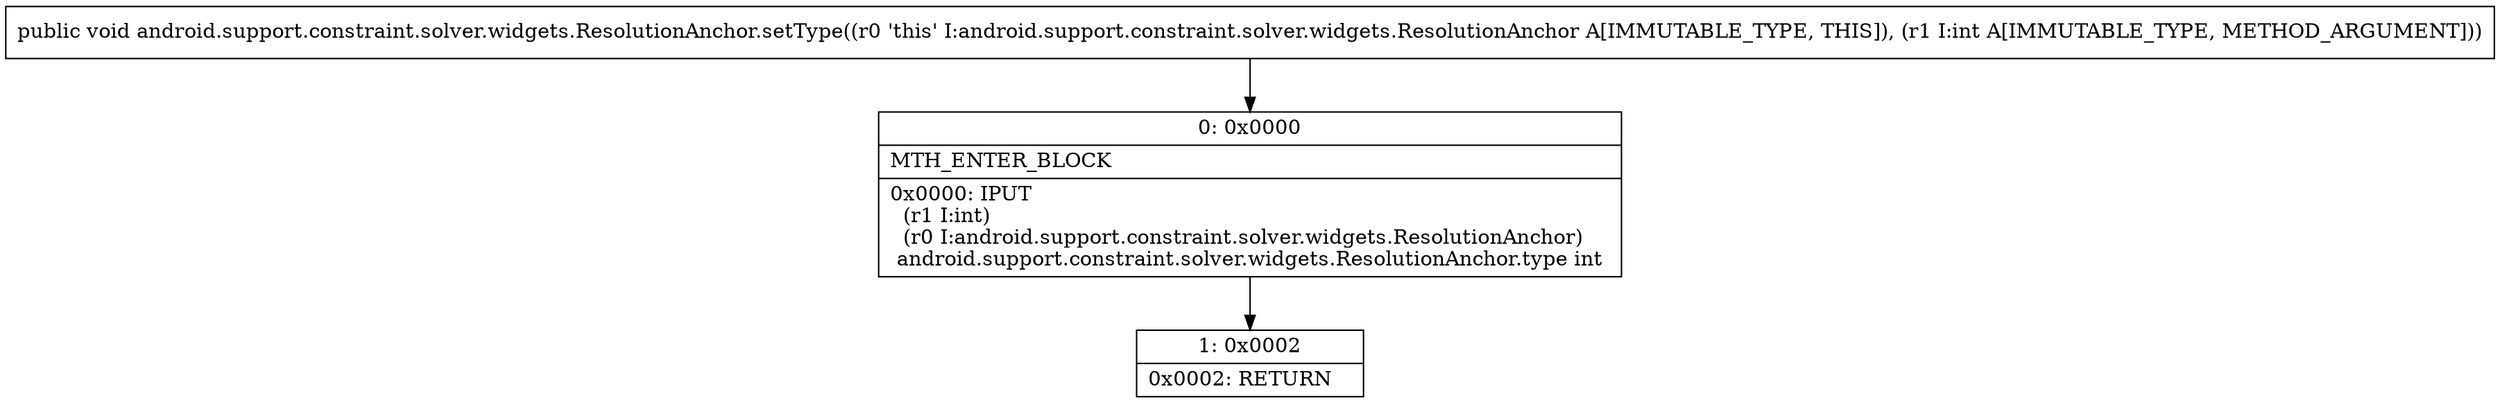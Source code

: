 digraph "CFG forandroid.support.constraint.solver.widgets.ResolutionAnchor.setType(I)V" {
Node_0 [shape=record,label="{0\:\ 0x0000|MTH_ENTER_BLOCK\l|0x0000: IPUT  \l  (r1 I:int)\l  (r0 I:android.support.constraint.solver.widgets.ResolutionAnchor)\l android.support.constraint.solver.widgets.ResolutionAnchor.type int \l}"];
Node_1 [shape=record,label="{1\:\ 0x0002|0x0002: RETURN   \l}"];
MethodNode[shape=record,label="{public void android.support.constraint.solver.widgets.ResolutionAnchor.setType((r0 'this' I:android.support.constraint.solver.widgets.ResolutionAnchor A[IMMUTABLE_TYPE, THIS]), (r1 I:int A[IMMUTABLE_TYPE, METHOD_ARGUMENT])) }"];
MethodNode -> Node_0;
Node_0 -> Node_1;
}

